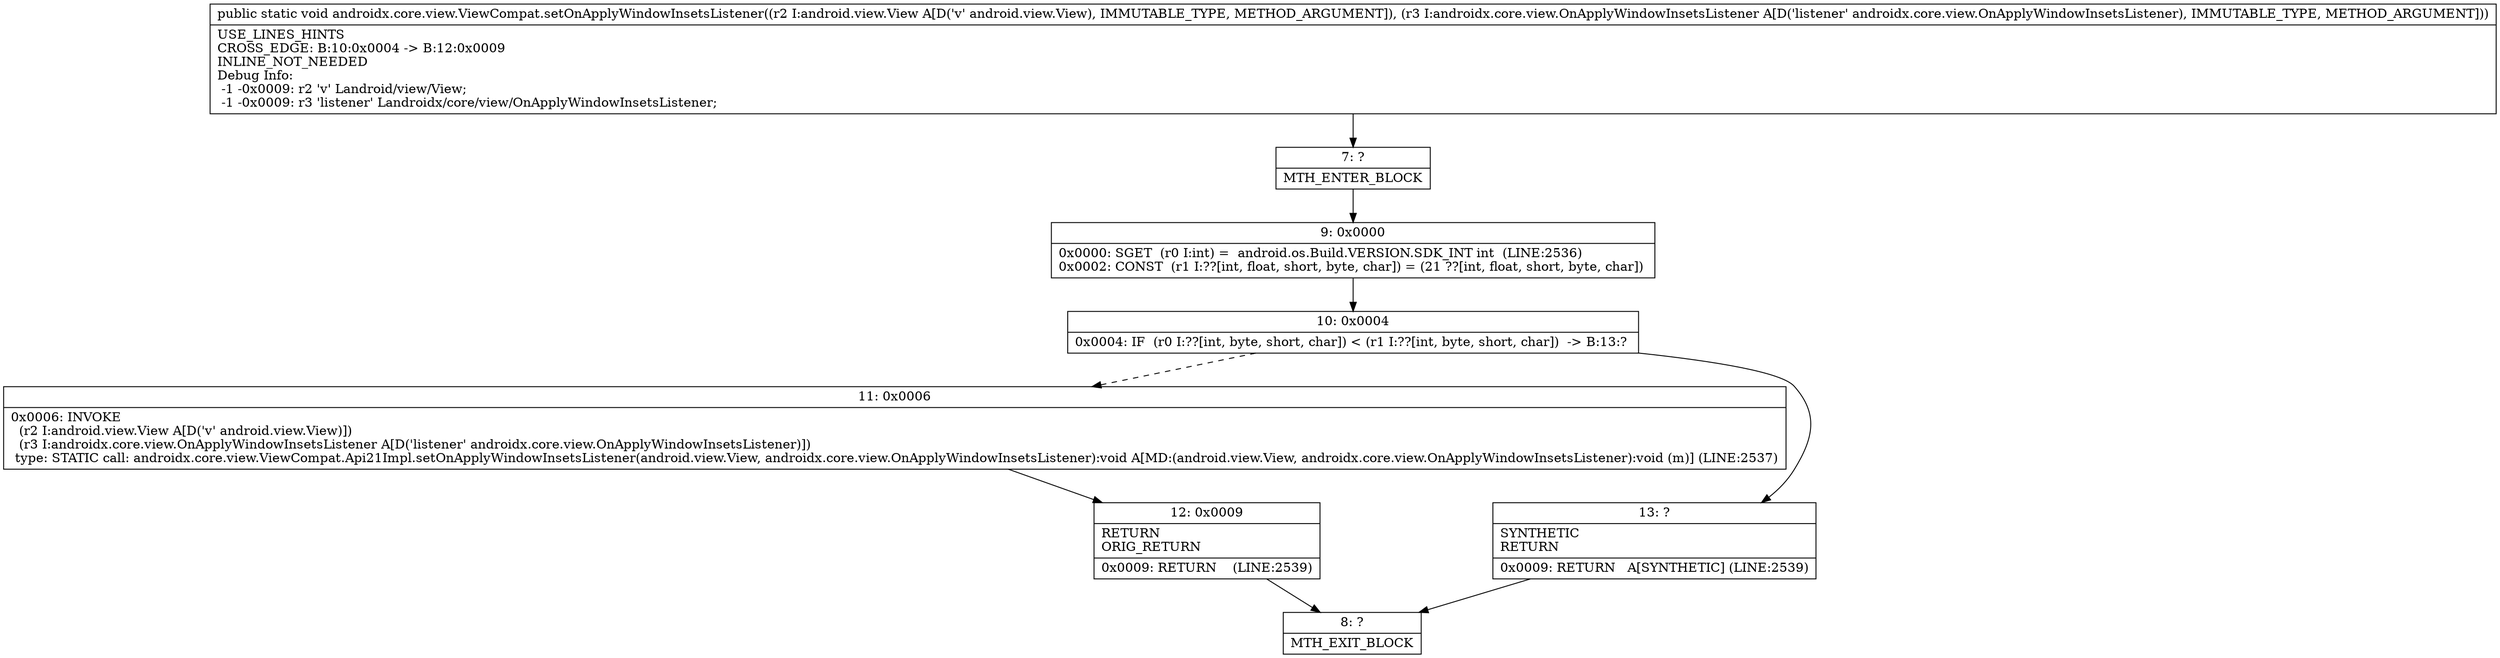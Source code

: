 digraph "CFG forandroidx.core.view.ViewCompat.setOnApplyWindowInsetsListener(Landroid\/view\/View;Landroidx\/core\/view\/OnApplyWindowInsetsListener;)V" {
Node_7 [shape=record,label="{7\:\ ?|MTH_ENTER_BLOCK\l}"];
Node_9 [shape=record,label="{9\:\ 0x0000|0x0000: SGET  (r0 I:int) =  android.os.Build.VERSION.SDK_INT int  (LINE:2536)\l0x0002: CONST  (r1 I:??[int, float, short, byte, char]) = (21 ??[int, float, short, byte, char]) \l}"];
Node_10 [shape=record,label="{10\:\ 0x0004|0x0004: IF  (r0 I:??[int, byte, short, char]) \< (r1 I:??[int, byte, short, char])  \-\> B:13:? \l}"];
Node_11 [shape=record,label="{11\:\ 0x0006|0x0006: INVOKE  \l  (r2 I:android.view.View A[D('v' android.view.View)])\l  (r3 I:androidx.core.view.OnApplyWindowInsetsListener A[D('listener' androidx.core.view.OnApplyWindowInsetsListener)])\l type: STATIC call: androidx.core.view.ViewCompat.Api21Impl.setOnApplyWindowInsetsListener(android.view.View, androidx.core.view.OnApplyWindowInsetsListener):void A[MD:(android.view.View, androidx.core.view.OnApplyWindowInsetsListener):void (m)] (LINE:2537)\l}"];
Node_12 [shape=record,label="{12\:\ 0x0009|RETURN\lORIG_RETURN\l|0x0009: RETURN    (LINE:2539)\l}"];
Node_8 [shape=record,label="{8\:\ ?|MTH_EXIT_BLOCK\l}"];
Node_13 [shape=record,label="{13\:\ ?|SYNTHETIC\lRETURN\l|0x0009: RETURN   A[SYNTHETIC] (LINE:2539)\l}"];
MethodNode[shape=record,label="{public static void androidx.core.view.ViewCompat.setOnApplyWindowInsetsListener((r2 I:android.view.View A[D('v' android.view.View), IMMUTABLE_TYPE, METHOD_ARGUMENT]), (r3 I:androidx.core.view.OnApplyWindowInsetsListener A[D('listener' androidx.core.view.OnApplyWindowInsetsListener), IMMUTABLE_TYPE, METHOD_ARGUMENT]))  | USE_LINES_HINTS\lCROSS_EDGE: B:10:0x0004 \-\> B:12:0x0009\lINLINE_NOT_NEEDED\lDebug Info:\l  \-1 \-0x0009: r2 'v' Landroid\/view\/View;\l  \-1 \-0x0009: r3 'listener' Landroidx\/core\/view\/OnApplyWindowInsetsListener;\l}"];
MethodNode -> Node_7;Node_7 -> Node_9;
Node_9 -> Node_10;
Node_10 -> Node_11[style=dashed];
Node_10 -> Node_13;
Node_11 -> Node_12;
Node_12 -> Node_8;
Node_13 -> Node_8;
}

